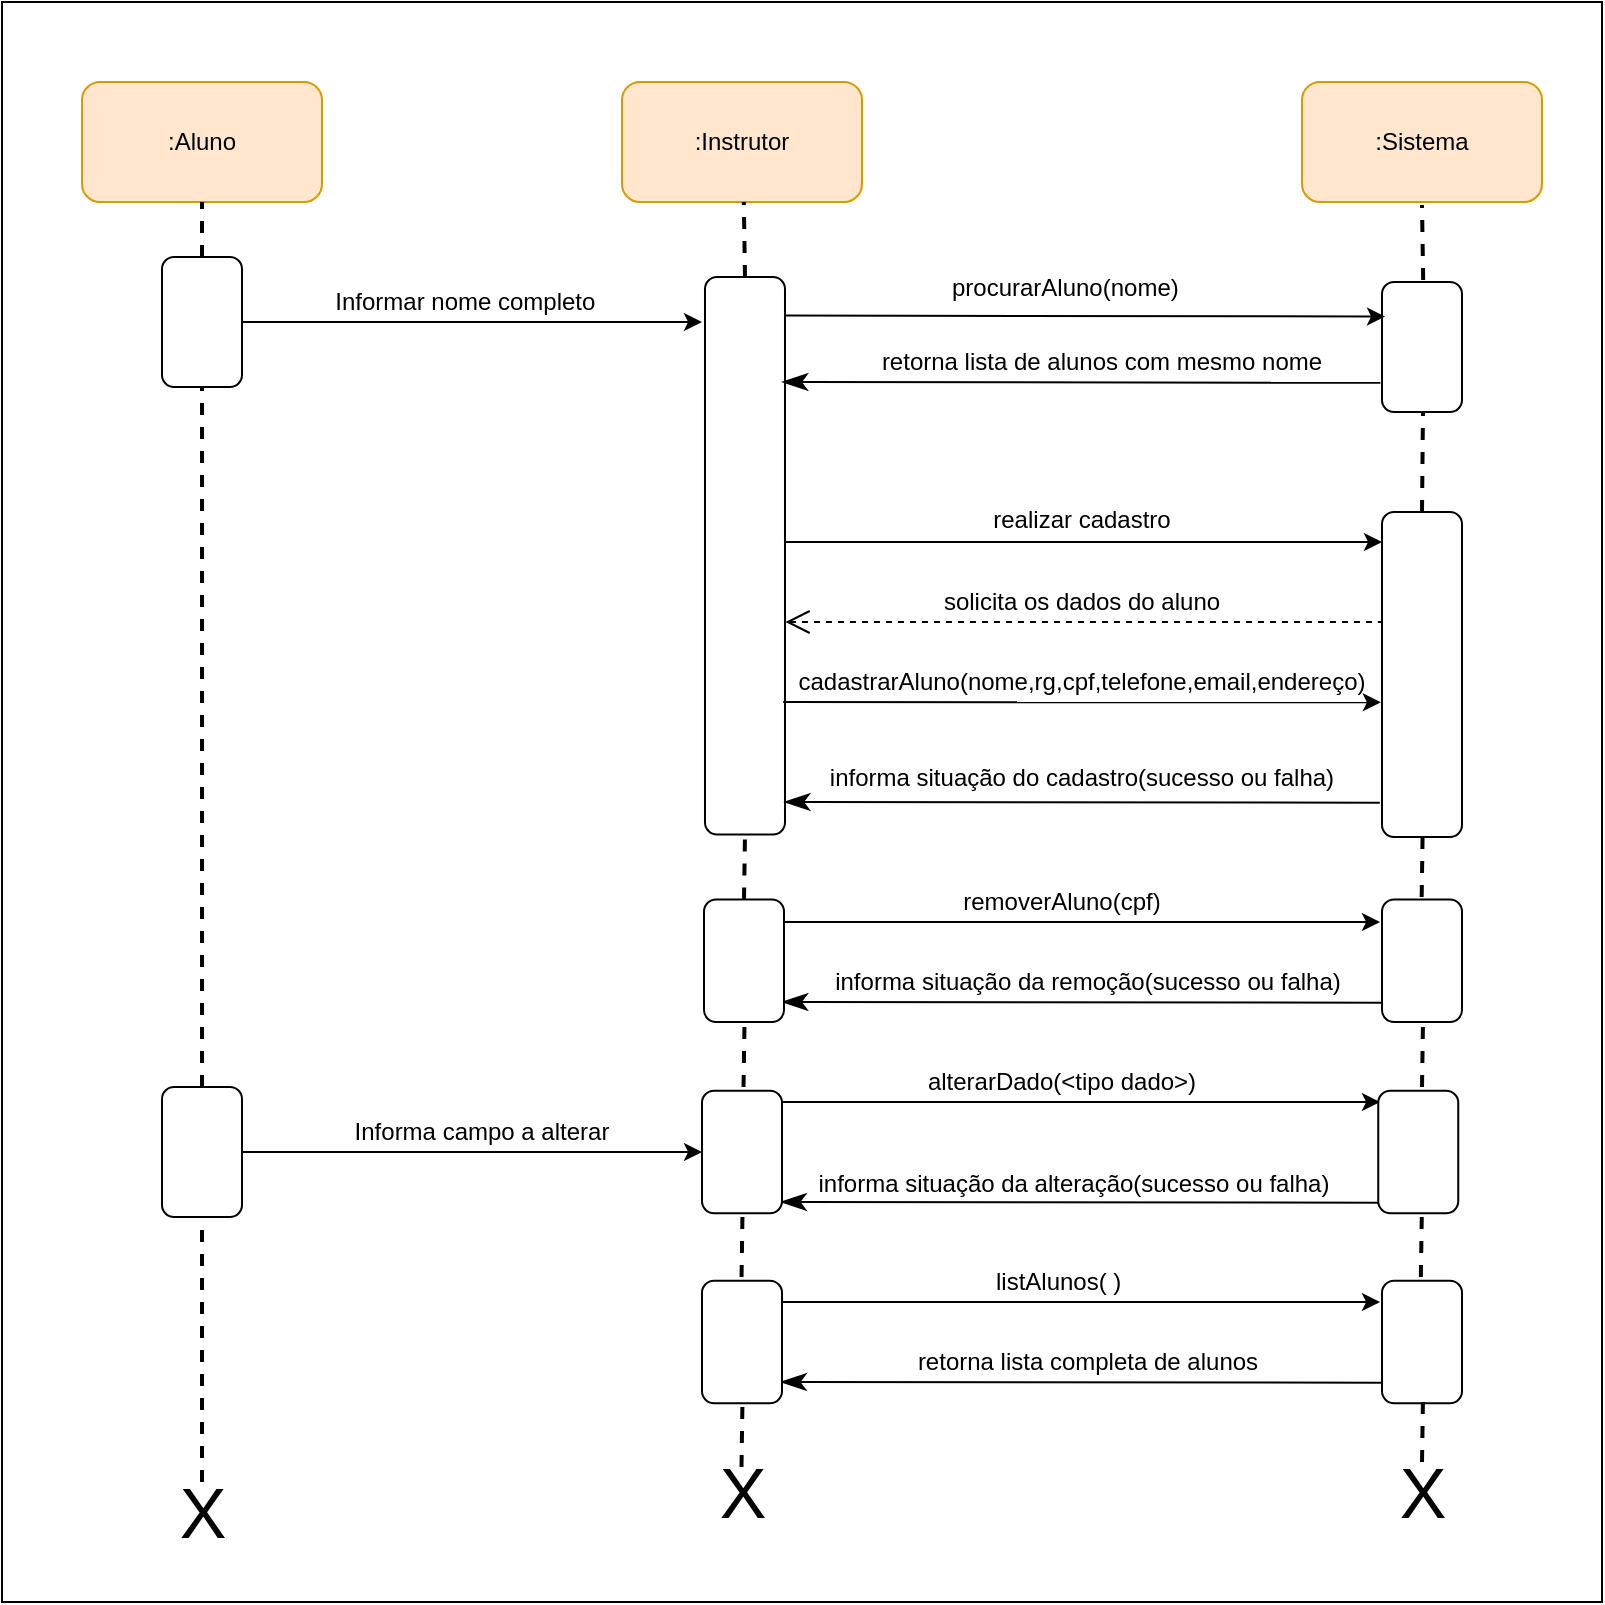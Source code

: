 <mxfile version="18.1.1" type="device"><diagram id="tFjh-JC69PEkfASW7UYD" name="Page-1"><mxGraphModel dx="1778" dy="890" grid="1" gridSize="10" guides="1" tooltips="1" connect="1" arrows="1" fold="1" page="1" pageScale="1" pageWidth="827" pageHeight="1169" math="0" shadow="0"><root><mxCell id="0"/><mxCell id="1" parent="0"/><mxCell id="dLTUqUdsc6a28uXezFOx-1" value=":Sistema" style="rounded=1;whiteSpace=wrap;html=1;fillColor=#ffe6cc;strokeColor=#d79b00;" vertex="1" parent="1"><mxGeometry x="660" y="50" width="120" height="60" as="geometry"/></mxCell><mxCell id="dLTUqUdsc6a28uXezFOx-2" value=":Instrutor" style="rounded=1;whiteSpace=wrap;html=1;fillColor=#ffe6cc;strokeColor=#d79b00;" vertex="1" parent="1"><mxGeometry x="320" y="50" width="120" height="60" as="geometry"/></mxCell><mxCell id="dLTUqUdsc6a28uXezFOx-3" value=":Aluno" style="rounded=1;whiteSpace=wrap;html=1;fillColor=#ffe6cc;strokeColor=#d79b00;" vertex="1" parent="1"><mxGeometry x="50" y="50" width="120" height="60" as="geometry"/></mxCell><mxCell id="dLTUqUdsc6a28uXezFOx-5" value="" style="endArrow=none;dashed=1;html=1;rounded=0;entryX=0.5;entryY=1;entryDx=0;entryDy=0;strokeWidth=2;targetPerimeterSpacing=0;endSize=6;jumpSize=9;jumpStyle=none;strokeColor=none;startSize=34;fontSize=13;spacing=3;startArrow=none;" edge="1" parent="1" source="dLTUqUdsc6a28uXezFOx-10" target="dLTUqUdsc6a28uXezFOx-3"><mxGeometry width="50" height="50" relative="1" as="geometry"><mxPoint x="110" y="620" as="sourcePoint"/><mxPoint x="440" y="370" as="targetPoint"/></mxGeometry></mxCell><mxCell id="dLTUqUdsc6a28uXezFOx-8" value="" style="endArrow=none;dashed=1;html=1;rounded=0;fontSize=13;startSize=20;endSize=6;targetPerimeterSpacing=0;strokeColor=default;strokeWidth=2;jumpStyle=sharp;jumpSize=37;startArrow=none;" edge="1" parent="1" source="dLTUqUdsc6a28uXezFOx-10"><mxGeometry width="50" height="50" relative="1" as="geometry"><mxPoint x="110" y="770" as="sourcePoint"/><mxPoint x="110" y="110" as="targetPoint"/></mxGeometry></mxCell><mxCell id="dLTUqUdsc6a28uXezFOx-9" value="&lt;font style=&quot;font-size: 35px;&quot;&gt;X&lt;/font&gt;" style="text;html=1;align=center;verticalAlign=middle;resizable=0;points=[];autosize=1;strokeColor=none;fillColor=none;fontSize=13;" vertex="1" parent="1"><mxGeometry x="90" y="750" width="40" height="30" as="geometry"/></mxCell><mxCell id="dLTUqUdsc6a28uXezFOx-11" value="" style="endArrow=none;dashed=1;html=1;rounded=0;fontSize=13;startSize=20;endSize=6;strokeColor=default;strokeWidth=2;jumpStyle=sharp;jumpSize=37;startArrow=none;" edge="1" parent="1" source="dLTUqUdsc6a28uXezFOx-48" target="dLTUqUdsc6a28uXezFOx-10"><mxGeometry width="50" height="50" relative="1" as="geometry"><mxPoint x="110" y="630" as="sourcePoint"/><mxPoint x="110" y="110" as="targetPoint"/></mxGeometry></mxCell><mxCell id="dLTUqUdsc6a28uXezFOx-18" style="edgeStyle=orthogonalEdgeStyle;rounded=0;jumpStyle=sharp;jumpSize=37;orthogonalLoop=1;jettySize=auto;html=1;fontSize=35;startSize=20;endSize=6;sourcePerimeterSpacing=0;targetPerimeterSpacing=0;strokeColor=default;strokeWidth=1;" edge="1" parent="1" source="dLTUqUdsc6a28uXezFOx-10"><mxGeometry relative="1" as="geometry"><mxPoint x="360" y="170" as="targetPoint"/></mxGeometry></mxCell><mxCell id="dLTUqUdsc6a28uXezFOx-10" value="" style="rounded=1;whiteSpace=wrap;html=1;fontSize=35;rotation=90;" vertex="1" parent="1"><mxGeometry x="77.5" y="150" width="65" height="40" as="geometry"/></mxCell><mxCell id="dLTUqUdsc6a28uXezFOx-12" value="" style="endArrow=none;dashed=1;html=1;rounded=0;entryX=0.5;entryY=1;entryDx=0;entryDy=0;strokeWidth=2;endSize=6;jumpSize=9;jumpStyle=none;strokeColor=none;startSize=34;fontSize=13;spacing=3;startArrow=none;" edge="1" parent="1" source="dLTUqUdsc6a28uXezFOx-48" target="dLTUqUdsc6a28uXezFOx-10"><mxGeometry width="50" height="50" relative="1" as="geometry"><mxPoint x="110" y="620" as="sourcePoint"/><mxPoint x="110" y="110" as="targetPoint"/></mxGeometry></mxCell><mxCell id="dLTUqUdsc6a28uXezFOx-14" value="" style="rounded=1;whiteSpace=wrap;html=1;fontSize=35;rotation=90;" vertex="1" parent="1"><mxGeometry x="242.12" y="266.87" width="278.75" height="40" as="geometry"/></mxCell><mxCell id="dLTUqUdsc6a28uXezFOx-19" value="&lt;span style=&quot;font-size: 12px;&quot;&gt;&amp;nbsp;Informar nome completo&lt;/span&gt;" style="text;html=1;strokeColor=none;fillColor=none;align=center;verticalAlign=middle;whiteSpace=wrap;rounded=0;fontSize=12;labelBorderColor=none;" vertex="1" parent="1"><mxGeometry x="130" y="150" width="220" height="20" as="geometry"/></mxCell><mxCell id="dLTUqUdsc6a28uXezFOx-20" value="" style="rounded=1;whiteSpace=wrap;html=1;fontSize=35;rotation=90;" vertex="1" parent="1"><mxGeometry x="687.5" y="162.5" width="65" height="40" as="geometry"/></mxCell><mxCell id="dLTUqUdsc6a28uXezFOx-22" value="" style="endArrow=classic;html=1;rounded=0;fontSize=12;startSize=20;endSize=6;sourcePerimeterSpacing=0;targetPerimeterSpacing=0;strokeColor=default;strokeWidth=1;jumpStyle=sharp;jumpSize=37;exitX=0.069;exitY=0.011;exitDx=0;exitDy=0;exitPerimeter=0;entryX=0.266;entryY=0.962;entryDx=0;entryDy=0;entryPerimeter=0;" edge="1" parent="1" source="dLTUqUdsc6a28uXezFOx-14" target="dLTUqUdsc6a28uXezFOx-20"><mxGeometry width="50" height="50" relative="1" as="geometry"><mxPoint x="550" y="440" as="sourcePoint"/><mxPoint x="600" y="390" as="targetPoint"/></mxGeometry></mxCell><mxCell id="dLTUqUdsc6a28uXezFOx-23" value="&lt;span style=&quot;font-size: 12px;&quot;&gt;&amp;nbsp;procurarAluno(nome)&lt;/span&gt;" style="text;html=1;strokeColor=none;fillColor=none;align=center;verticalAlign=middle;whiteSpace=wrap;rounded=0;fontSize=12;labelBorderColor=none;" vertex="1" parent="1"><mxGeometry x="430" y="142.5" width="220" height="20" as="geometry"/></mxCell><mxCell id="dLTUqUdsc6a28uXezFOx-24" value="" style="endArrow=none;html=1;rounded=0;fontSize=12;startSize=10;endSize=6;sourcePerimeterSpacing=0;targetPerimeterSpacing=0;strokeColor=default;strokeWidth=1;jumpStyle=sharp;jumpSize=37;entryX=0.935;entryY=1.02;entryDx=0;entryDy=0;endFill=0;startArrow=classicThin;startFill=1;exitX=0;exitY=1;exitDx=0;exitDy=0;entryPerimeter=0;" edge="1" parent="1" source="dLTUqUdsc6a28uXezFOx-25" target="dLTUqUdsc6a28uXezFOx-25"><mxGeometry width="50" height="50" relative="1" as="geometry"><mxPoint x="400" y="211" as="sourcePoint"/><mxPoint x="698.02" y="210.6" as="targetPoint"/></mxGeometry></mxCell><mxCell id="dLTUqUdsc6a28uXezFOx-25" value="&lt;span style=&quot;font-size: 12px;&quot;&gt;retorna lista de alunos com mesmo nome&lt;/span&gt;" style="text;html=1;strokeColor=none;fillColor=none;align=center;verticalAlign=middle;whiteSpace=wrap;rounded=0;fontSize=12;labelBorderColor=none;" vertex="1" parent="1"><mxGeometry x="400" y="180" width="320" height="20" as="geometry"/></mxCell><mxCell id="dLTUqUdsc6a28uXezFOx-26" value="" style="rounded=1;whiteSpace=wrap;html=1;fontSize=35;rotation=90;" vertex="1" parent="1"><mxGeometry x="638.75" y="326.25" width="162.5" height="40" as="geometry"/></mxCell><mxCell id="dLTUqUdsc6a28uXezFOx-27" value="" style="endArrow=classic;html=1;rounded=0;fontSize=12;startSize=20;endSize=6;sourcePerimeterSpacing=0;targetPerimeterSpacing=0;strokeColor=default;strokeWidth=1;jumpStyle=sharp;jumpSize=37;exitX=0.1;exitY=-0.012;exitDx=0;exitDy=0;exitPerimeter=0;" edge="1" parent="1"><mxGeometry width="50" height="50" relative="1" as="geometry"><mxPoint x="400.99" y="280.0" as="sourcePoint"/><mxPoint x="700" y="280" as="targetPoint"/></mxGeometry></mxCell><mxCell id="dLTUqUdsc6a28uXezFOx-28" value="&lt;span style=&quot;font-size: 12px;&quot;&gt;realizar cadastro&lt;/span&gt;" style="text;html=1;strokeColor=none;fillColor=none;align=center;verticalAlign=middle;whiteSpace=wrap;rounded=0;fontSize=12;labelBorderColor=none;" vertex="1" parent="1"><mxGeometry x="440" y="258.5" width="220" height="20" as="geometry"/></mxCell><mxCell id="dLTUqUdsc6a28uXezFOx-29" value="" style="endArrow=none;html=1;rounded=0;fontSize=12;startSize=10;endSize=6;sourcePerimeterSpacing=0;targetPerimeterSpacing=0;strokeColor=default;strokeWidth=1;jumpStyle=sharp;jumpSize=37;endFill=0;startArrow=open;startFill=0;exitX=0.25;exitY=0;exitDx=0;exitDy=0;dashed=1;" edge="1" parent="1"><mxGeometry width="50" height="50" relative="1" as="geometry"><mxPoint x="401.74" y="320" as="sourcePoint"/><mxPoint x="700" y="320" as="targetPoint"/></mxGeometry></mxCell><mxCell id="dLTUqUdsc6a28uXezFOx-30" value="&lt;span style=&quot;font-size: 12px;&quot;&gt;solicita os dados do aluno&lt;/span&gt;" style="text;html=1;strokeColor=none;fillColor=none;align=center;verticalAlign=middle;whiteSpace=wrap;rounded=0;fontSize=12;labelBorderColor=none;" vertex="1" parent="1"><mxGeometry x="440" y="300" width="220" height="20" as="geometry"/></mxCell><mxCell id="dLTUqUdsc6a28uXezFOx-31" value="" style="endArrow=classic;html=1;rounded=0;fontSize=12;startSize=20;endSize=6;sourcePerimeterSpacing=0;targetPerimeterSpacing=0;strokeColor=default;strokeWidth=1;jumpStyle=sharp;jumpSize=37;exitX=0.1;exitY=-0.012;exitDx=0;exitDy=0;exitPerimeter=0;entryX=0.074;entryY=1.005;entryDx=0;entryDy=0;entryPerimeter=0;" edge="1" parent="1"><mxGeometry width="50" height="50" relative="1" as="geometry"><mxPoint x="400.6" y="360.0" as="sourcePoint"/><mxPoint x="699.41" y="360.17" as="targetPoint"/></mxGeometry></mxCell><mxCell id="dLTUqUdsc6a28uXezFOx-32" value="&lt;span style=&quot;font-size: 12px;&quot;&gt;cadastrarAluno(nome,rg,cpf,telefone,email,endereço)&lt;/span&gt;" style="text;html=1;strokeColor=none;fillColor=none;align=center;verticalAlign=middle;whiteSpace=wrap;rounded=0;fontSize=12;labelBorderColor=none;" vertex="1" parent="1"><mxGeometry x="440" y="340" width="220" height="20" as="geometry"/></mxCell><mxCell id="dLTUqUdsc6a28uXezFOx-33" value="" style="endArrow=none;html=1;rounded=0;fontSize=12;startSize=10;endSize=6;sourcePerimeterSpacing=0;targetPerimeterSpacing=0;strokeColor=default;strokeWidth=1;jumpStyle=sharp;jumpSize=37;entryX=0.27;entryY=1.011;entryDx=0;entryDy=0;endFill=0;startArrow=classicThin;startFill=1;exitX=0.25;exitY=0;exitDx=0;exitDy=0;entryPerimeter=0;" edge="1" parent="1"><mxGeometry width="50" height="50" relative="1" as="geometry"><mxPoint x="401.09" y="410" as="sourcePoint"/><mxPoint x="698.91" y="410.35" as="targetPoint"/></mxGeometry></mxCell><mxCell id="dLTUqUdsc6a28uXezFOx-34" value="informa situação do cadastro(sucesso ou falha)" style="text;html=1;strokeColor=none;fillColor=none;align=center;verticalAlign=middle;whiteSpace=wrap;rounded=0;fontSize=12;labelBorderColor=none;" vertex="1" parent="1"><mxGeometry x="415" y="387.5" width="270" height="20" as="geometry"/></mxCell><mxCell id="dLTUqUdsc6a28uXezFOx-36" value="" style="endArrow=classic;html=1;rounded=0;fontSize=12;startSize=20;endSize=6;sourcePerimeterSpacing=0;targetPerimeterSpacing=0;strokeColor=default;strokeWidth=1;jumpStyle=sharp;jumpSize=37;exitX=0.1;exitY=-0.012;exitDx=0;exitDy=0;exitPerimeter=0;" edge="1" parent="1"><mxGeometry width="50" height="50" relative="1" as="geometry"><mxPoint x="400" y="470.0" as="sourcePoint"/><mxPoint x="699.01" y="470" as="targetPoint"/></mxGeometry></mxCell><mxCell id="dLTUqUdsc6a28uXezFOx-37" value="&lt;span style=&quot;font-size: 12px;&quot;&gt;removerAluno(cpf)&lt;/span&gt;" style="text;html=1;strokeColor=none;fillColor=none;align=center;verticalAlign=middle;whiteSpace=wrap;rounded=0;fontSize=12;labelBorderColor=none;" vertex="1" parent="1"><mxGeometry x="430" y="450" width="220" height="20" as="geometry"/></mxCell><mxCell id="dLTUqUdsc6a28uXezFOx-38" value="informa situação da remoção(sucesso ou falha)" style="text;html=1;strokeColor=none;fillColor=none;align=center;verticalAlign=middle;whiteSpace=wrap;rounded=0;fontSize=12;labelBorderColor=none;" vertex="1" parent="1"><mxGeometry x="417.5" y="490" width="270" height="20" as="geometry"/></mxCell><mxCell id="dLTUqUdsc6a28uXezFOx-39" value="" style="endArrow=none;html=1;rounded=0;fontSize=12;startSize=10;endSize=6;sourcePerimeterSpacing=0;targetPerimeterSpacing=0;strokeColor=default;strokeWidth=1;jumpStyle=sharp;jumpSize=37;entryX=0.27;entryY=1.011;entryDx=0;entryDy=0;endFill=0;startArrow=classicThin;startFill=1;entryPerimeter=0;" edge="1" parent="1"><mxGeometry width="50" height="50" relative="1" as="geometry"><mxPoint x="400" y="510" as="sourcePoint"/><mxPoint x="701.41" y="510.35" as="targetPoint"/></mxGeometry></mxCell><mxCell id="dLTUqUdsc6a28uXezFOx-40" value="" style="rounded=1;whiteSpace=wrap;html=1;fontSize=35;rotation=90;" vertex="1" parent="1"><mxGeometry x="689.38" y="469.38" width="61.25" height="40" as="geometry"/></mxCell><mxCell id="dLTUqUdsc6a28uXezFOx-41" value="" style="rounded=1;whiteSpace=wrap;html=1;fontSize=35;rotation=90;" vertex="1" parent="1"><mxGeometry x="350.38" y="469.38" width="61.25" height="40" as="geometry"/></mxCell><mxCell id="dLTUqUdsc6a28uXezFOx-42" value="&lt;span style=&quot;font-size: 12px;&quot;&gt;alterarDado(&amp;lt;tipo dado&amp;gt;)&lt;/span&gt;" style="text;html=1;strokeColor=none;fillColor=none;align=center;verticalAlign=middle;whiteSpace=wrap;rounded=0;fontSize=12;labelBorderColor=none;" vertex="1" parent="1"><mxGeometry x="430" y="540" width="220" height="20" as="geometry"/></mxCell><mxCell id="dLTUqUdsc6a28uXezFOx-43" value="" style="endArrow=classic;html=1;rounded=0;fontSize=12;startSize=20;endSize=6;sourcePerimeterSpacing=0;targetPerimeterSpacing=0;strokeColor=default;strokeWidth=1;jumpStyle=sharp;jumpSize=37;exitX=0.1;exitY=-0.012;exitDx=0;exitDy=0;exitPerimeter=0;" edge="1" parent="1"><mxGeometry width="50" height="50" relative="1" as="geometry"><mxPoint x="400" y="560.0" as="sourcePoint"/><mxPoint x="699.01" y="560" as="targetPoint"/></mxGeometry></mxCell><mxCell id="dLTUqUdsc6a28uXezFOx-44" value="informa situação da alteração(sucesso ou falha)" style="text;html=1;strokeColor=none;fillColor=none;align=center;verticalAlign=middle;whiteSpace=wrap;rounded=0;fontSize=12;labelBorderColor=none;" vertex="1" parent="1"><mxGeometry x="410.63" y="591" width="270" height="20" as="geometry"/></mxCell><mxCell id="dLTUqUdsc6a28uXezFOx-45" value="" style="endArrow=none;html=1;rounded=0;fontSize=12;startSize=10;endSize=6;sourcePerimeterSpacing=0;targetPerimeterSpacing=0;strokeColor=default;strokeWidth=1;jumpStyle=sharp;jumpSize=37;entryX=0.27;entryY=1.011;entryDx=0;entryDy=0;endFill=0;startArrow=classicThin;startFill=1;entryPerimeter=0;" edge="1" parent="1"><mxGeometry width="50" height="50" relative="1" as="geometry"><mxPoint x="399.3" y="610" as="sourcePoint"/><mxPoint x="700.71" y="610.35" as="targetPoint"/></mxGeometry></mxCell><mxCell id="dLTUqUdsc6a28uXezFOx-46" value="" style="rounded=1;whiteSpace=wrap;html=1;fontSize=35;rotation=90;" vertex="1" parent="1"><mxGeometry x="687.5" y="565" width="61.25" height="40" as="geometry"/></mxCell><mxCell id="dLTUqUdsc6a28uXezFOx-47" value="" style="rounded=1;whiteSpace=wrap;html=1;fontSize=35;rotation=90;" vertex="1" parent="1"><mxGeometry x="349.38" y="565" width="61.25" height="40" as="geometry"/></mxCell><mxCell id="dLTUqUdsc6a28uXezFOx-49" value="" style="endArrow=none;dashed=1;html=1;rounded=0;entryX=0.5;entryY=1;entryDx=0;entryDy=0;strokeWidth=2;endSize=6;jumpSize=9;jumpStyle=none;sourcePerimeterSpacing=0;strokeColor=none;startSize=34;fontSize=13;spacing=3;" edge="1" parent="1" target="dLTUqUdsc6a28uXezFOx-48"><mxGeometry width="50" height="50" relative="1" as="geometry"><mxPoint x="110" y="620" as="sourcePoint"/><mxPoint x="90" y="170" as="targetPoint"/></mxGeometry></mxCell><mxCell id="dLTUqUdsc6a28uXezFOx-48" value="" style="rounded=1;whiteSpace=wrap;html=1;fontSize=35;rotation=90;" vertex="1" parent="1"><mxGeometry x="77.5" y="565" width="65" height="40" as="geometry"/></mxCell><mxCell id="dLTUqUdsc6a28uXezFOx-50" value="" style="endArrow=none;dashed=1;html=1;rounded=0;fontSize=13;startSize=20;endSize=6;sourcePerimeterSpacing=0;strokeColor=default;strokeWidth=2;jumpStyle=sharp;jumpSize=37;" edge="1" parent="1" source="dLTUqUdsc6a28uXezFOx-9" target="dLTUqUdsc6a28uXezFOx-48"><mxGeometry width="50" height="50" relative="1" as="geometry"><mxPoint x="110" y="630" as="sourcePoint"/><mxPoint x="110" y="202.5" as="targetPoint"/></mxGeometry></mxCell><mxCell id="dLTUqUdsc6a28uXezFOx-52" value="&lt;span style=&quot;font-size: 12px;&quot;&gt;Informa campo a alterar&lt;/span&gt;" style="text;html=1;strokeColor=none;fillColor=none;align=center;verticalAlign=middle;whiteSpace=wrap;rounded=0;fontSize=12;labelBorderColor=none;" vertex="1" parent="1"><mxGeometry x="140" y="565" width="220" height="20" as="geometry"/></mxCell><mxCell id="dLTUqUdsc6a28uXezFOx-53" style="edgeStyle=orthogonalEdgeStyle;rounded=0;jumpStyle=sharp;jumpSize=37;orthogonalLoop=1;jettySize=auto;html=1;fontSize=35;startSize=20;endSize=6;sourcePerimeterSpacing=0;targetPerimeterSpacing=0;strokeColor=default;strokeWidth=1;" edge="1" parent="1"><mxGeometry relative="1" as="geometry"><mxPoint x="130" y="585" as="sourcePoint"/><mxPoint x="360" y="585" as="targetPoint"/></mxGeometry></mxCell><mxCell id="dLTUqUdsc6a28uXezFOx-54" value="listAlunos( )&amp;nbsp;" style="text;html=1;strokeColor=none;fillColor=none;align=center;verticalAlign=middle;whiteSpace=wrap;rounded=0;fontSize=12;labelBorderColor=none;" vertex="1" parent="1"><mxGeometry x="430" y="640" width="220" height="20" as="geometry"/></mxCell><mxCell id="dLTUqUdsc6a28uXezFOx-55" value="" style="endArrow=classic;html=1;rounded=0;fontSize=12;startSize=20;endSize=6;sourcePerimeterSpacing=0;targetPerimeterSpacing=0;strokeColor=default;strokeWidth=1;jumpStyle=sharp;jumpSize=37;exitX=0.1;exitY=-0.012;exitDx=0;exitDy=0;exitPerimeter=0;" edge="1" parent="1"><mxGeometry width="50" height="50" relative="1" as="geometry"><mxPoint x="400" y="660.0" as="sourcePoint"/><mxPoint x="699.01" y="660" as="targetPoint"/></mxGeometry></mxCell><mxCell id="dLTUqUdsc6a28uXezFOx-56" value="retorna lista completa de alunos" style="text;html=1;strokeColor=none;fillColor=none;align=center;verticalAlign=middle;whiteSpace=wrap;rounded=0;fontSize=12;labelBorderColor=none;" vertex="1" parent="1"><mxGeometry x="417.5" y="680" width="270" height="20" as="geometry"/></mxCell><mxCell id="dLTUqUdsc6a28uXezFOx-57" value="" style="endArrow=none;html=1;rounded=0;fontSize=12;startSize=10;endSize=6;sourcePerimeterSpacing=0;targetPerimeterSpacing=0;strokeColor=default;strokeWidth=1;jumpStyle=sharp;jumpSize=37;entryX=0.27;entryY=1.011;entryDx=0;entryDy=0;endFill=0;startArrow=classicThin;startFill=1;entryPerimeter=0;" edge="1" parent="1"><mxGeometry width="50" height="50" relative="1" as="geometry"><mxPoint x="399.3" y="700" as="sourcePoint"/><mxPoint x="700.71" y="700.35" as="targetPoint"/></mxGeometry></mxCell><mxCell id="dLTUqUdsc6a28uXezFOx-58" value="" style="rounded=1;whiteSpace=wrap;html=1;fontSize=35;rotation=90;" vertex="1" parent="1"><mxGeometry x="689.38" y="660" width="61.25" height="40" as="geometry"/></mxCell><mxCell id="dLTUqUdsc6a28uXezFOx-59" value="" style="rounded=1;whiteSpace=wrap;html=1;fontSize=35;rotation=90;" vertex="1" parent="1"><mxGeometry x="349.37" y="660" width="61.25" height="40" as="geometry"/></mxCell><mxCell id="dLTUqUdsc6a28uXezFOx-60" value="" style="endArrow=none;dashed=1;html=1;rounded=0;fontSize=13;startSize=20;endSize=6;strokeColor=default;strokeWidth=2;jumpStyle=sharp;jumpSize=37;startArrow=none;exitX=0;exitY=0.5;exitDx=0;exitDy=0;" edge="1" parent="1" source="dLTUqUdsc6a28uXezFOx-14"><mxGeometry width="50" height="50" relative="1" as="geometry"><mxPoint x="381" y="150" as="sourcePoint"/><mxPoint x="380.91" y="110" as="targetPoint"/></mxGeometry></mxCell><mxCell id="dLTUqUdsc6a28uXezFOx-62" value="" style="endArrow=none;dashed=1;html=1;rounded=0;fontSize=12;startSize=10;endSize=6;sourcePerimeterSpacing=0;targetPerimeterSpacing=0;strokeColor=default;strokeWidth=2;jumpStyle=sharp;jumpSize=37;entryX=1;entryY=0.5;entryDx=0;entryDy=0;exitX=0;exitY=0.5;exitDx=0;exitDy=0;" edge="1" parent="1" source="dLTUqUdsc6a28uXezFOx-41" target="dLTUqUdsc6a28uXezFOx-14"><mxGeometry width="50" height="50" relative="1" as="geometry"><mxPoint x="360" y="470" as="sourcePoint"/><mxPoint x="410" y="420" as="targetPoint"/></mxGeometry></mxCell><mxCell id="dLTUqUdsc6a28uXezFOx-63" value="" style="endArrow=none;dashed=1;html=1;rounded=0;fontSize=12;startSize=10;endSize=6;sourcePerimeterSpacing=0;targetPerimeterSpacing=0;strokeColor=default;strokeWidth=2;jumpStyle=sharp;jumpSize=37;entryX=1;entryY=0.5;entryDx=0;entryDy=0;exitX=0;exitY=0.5;exitDx=0;exitDy=0;" edge="1" parent="1"><mxGeometry width="50" height="50" relative="1" as="geometry"><mxPoint x="380.765" y="552.515" as="sourcePoint"/><mxPoint x="381.255" y="520.005" as="targetPoint"/></mxGeometry></mxCell><mxCell id="dLTUqUdsc6a28uXezFOx-64" value="" style="endArrow=none;dashed=1;html=1;rounded=0;fontSize=12;startSize=10;endSize=6;sourcePerimeterSpacing=0;targetPerimeterSpacing=0;strokeColor=default;strokeWidth=2;jumpStyle=sharp;jumpSize=37;entryX=1;entryY=0.5;entryDx=0;entryDy=0;exitX=0;exitY=0.5;exitDx=0;exitDy=0;" edge="1" parent="1"><mxGeometry width="50" height="50" relative="1" as="geometry"><mxPoint x="379.765" y="647.515" as="sourcePoint"/><mxPoint x="380.255" y="615.005" as="targetPoint"/></mxGeometry></mxCell><mxCell id="dLTUqUdsc6a28uXezFOx-65" value="" style="endArrow=none;dashed=1;html=1;rounded=0;fontSize=12;startSize=10;endSize=6;sourcePerimeterSpacing=0;targetPerimeterSpacing=0;strokeColor=default;strokeWidth=2;jumpStyle=sharp;jumpSize=37;entryX=1;entryY=0.5;entryDx=0;entryDy=0;exitX=0;exitY=0.5;exitDx=0;exitDy=0;" edge="1" parent="1"><mxGeometry width="50" height="50" relative="1" as="geometry"><mxPoint x="379.745" y="742.515" as="sourcePoint"/><mxPoint x="380.235" y="710.005" as="targetPoint"/></mxGeometry></mxCell><mxCell id="dLTUqUdsc6a28uXezFOx-66" value="&lt;font style=&quot;font-size: 35px;&quot;&gt;X&lt;/font&gt;" style="text;html=1;align=center;verticalAlign=middle;resizable=0;points=[];autosize=1;strokeColor=none;fillColor=none;fontSize=13;" vertex="1" parent="1"><mxGeometry x="360" y="740" width="40" height="30" as="geometry"/></mxCell><mxCell id="dLTUqUdsc6a28uXezFOx-67" value="&lt;font style=&quot;font-size: 35px;&quot;&gt;X&lt;/font&gt;" style="text;html=1;align=center;verticalAlign=middle;resizable=0;points=[];autosize=1;strokeColor=none;fillColor=none;fontSize=13;" vertex="1" parent="1"><mxGeometry x="700.01" y="740" width="40" height="30" as="geometry"/></mxCell><mxCell id="dLTUqUdsc6a28uXezFOx-68" value="" style="endArrow=none;dashed=1;html=1;rounded=0;fontSize=12;startSize=10;endSize=6;sourcePerimeterSpacing=0;targetPerimeterSpacing=0;strokeColor=default;strokeWidth=2;jumpStyle=sharp;jumpSize=37;entryX=1;entryY=0.5;entryDx=0;entryDy=0;exitX=0;exitY=0.5;exitDx=0;exitDy=0;" edge="1" parent="1"><mxGeometry width="50" height="50" relative="1" as="geometry"><mxPoint x="720.005" y="739.995" as="sourcePoint"/><mxPoint x="720.495" y="707.485" as="targetPoint"/></mxGeometry></mxCell><mxCell id="dLTUqUdsc6a28uXezFOx-69" value="" style="endArrow=none;dashed=1;html=1;rounded=0;fontSize=12;startSize=10;endSize=6;sourcePerimeterSpacing=0;targetPerimeterSpacing=0;strokeColor=default;strokeWidth=2;jumpStyle=sharp;jumpSize=37;entryX=1;entryY=0.5;entryDx=0;entryDy=0;exitX=0;exitY=0.5;exitDx=0;exitDy=0;" edge="1" parent="1"><mxGeometry width="50" height="50" relative="1" as="geometry"><mxPoint x="719.425" y="647.505" as="sourcePoint"/><mxPoint x="719.915" y="614.995" as="targetPoint"/></mxGeometry></mxCell><mxCell id="dLTUqUdsc6a28uXezFOx-70" value="" style="endArrow=none;dashed=1;html=1;rounded=0;fontSize=12;startSize=10;endSize=6;sourcePerimeterSpacing=0;targetPerimeterSpacing=0;strokeColor=default;strokeWidth=2;jumpStyle=sharp;jumpSize=37;entryX=1;entryY=0.5;entryDx=0;entryDy=0;exitX=0;exitY=0.5;exitDx=0;exitDy=0;" edge="1" parent="1"><mxGeometry width="50" height="50" relative="1" as="geometry"><mxPoint x="720.005" y="552.515" as="sourcePoint"/><mxPoint x="720.495" y="520.005" as="targetPoint"/></mxGeometry></mxCell><mxCell id="dLTUqUdsc6a28uXezFOx-71" value="" style="endArrow=none;dashed=1;html=1;rounded=0;fontSize=12;startSize=10;endSize=6;sourcePerimeterSpacing=0;targetPerimeterSpacing=0;strokeColor=default;strokeWidth=2;jumpStyle=sharp;jumpSize=37;entryX=1;entryY=0.5;entryDx=0;entryDy=0;exitX=0;exitY=0.5;exitDx=0;exitDy=0;" edge="1" parent="1"><mxGeometry width="50" height="50" relative="1" as="geometry"><mxPoint x="719.835" y="457.505" as="sourcePoint"/><mxPoint x="720.325" y="424.995" as="targetPoint"/></mxGeometry></mxCell><mxCell id="dLTUqUdsc6a28uXezFOx-72" value="" style="endArrow=none;dashed=1;html=1;rounded=0;fontSize=12;startSize=10;endSize=6;sourcePerimeterSpacing=0;targetPerimeterSpacing=0;strokeColor=default;strokeWidth=2;jumpStyle=sharp;jumpSize=37;entryX=1;entryY=0.5;entryDx=0;entryDy=0;" edge="1" parent="1"><mxGeometry width="50" height="50" relative="1" as="geometry"><mxPoint x="720" y="265" as="sourcePoint"/><mxPoint x="720.485" y="214.995" as="targetPoint"/><Array as="points"><mxPoint x="720.16" y="230"/></Array></mxGeometry></mxCell><mxCell id="dLTUqUdsc6a28uXezFOx-74" value="" style="endArrow=none;dashed=1;html=1;rounded=0;fontSize=13;startSize=20;endSize=6;strokeColor=default;strokeWidth=2;jumpStyle=sharp;jumpSize=37;startArrow=none;exitX=0;exitY=0.5;exitDx=0;exitDy=0;" edge="1" parent="1"><mxGeometry width="50" height="50" relative="1" as="geometry"><mxPoint x="720.585" y="149.005" as="sourcePoint"/><mxPoint x="720" y="111.51" as="targetPoint"/></mxGeometry></mxCell><mxCell id="dLTUqUdsc6a28uXezFOx-75" value="" style="rounded=0;whiteSpace=wrap;html=1;labelBorderColor=none;fontSize=12;fillColor=none;" vertex="1" parent="1"><mxGeometry x="10" y="10" width="800" height="800" as="geometry"/></mxCell></root></mxGraphModel></diagram></mxfile>